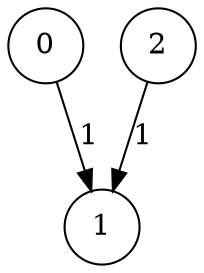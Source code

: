 strict digraph test {
	layout = "dot"
	node[shape = circle]
	edge[shape = vee]
	0 -> 1 [label = "1"]
	1
	2 -> 1 [label = "1"]
}